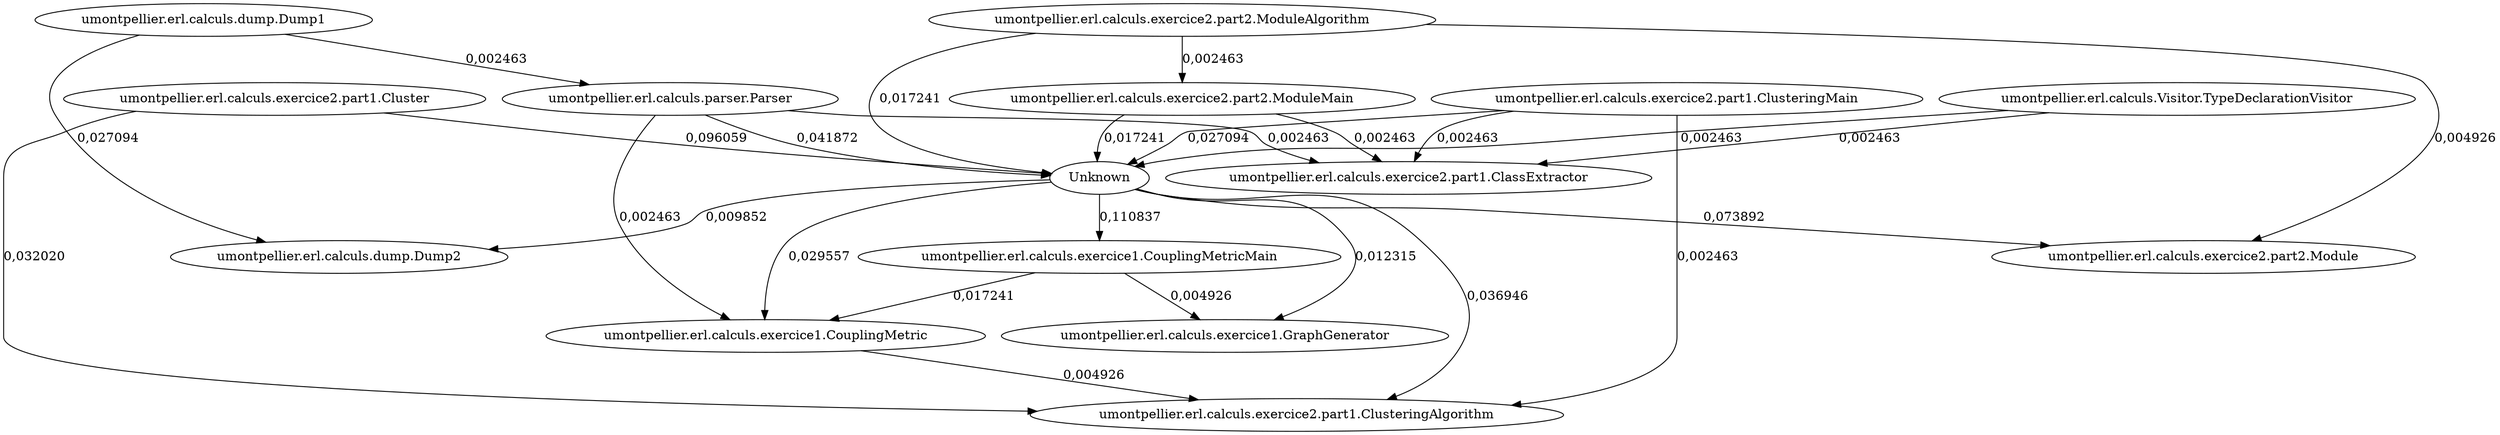 digraph Dendrogramme {
    "umontpellier.erl.calculs.dump.Dump1" -> "umontpellier.erl.calculs.parser.Parser" [label="0,002463"];
    "umontpellier.erl.calculs.dump.Dump1" -> "umontpellier.erl.calculs.dump.Dump2" [label="0,027094"];
    "umontpellier.erl.calculs.parser.Parser" -> "Unknown" [label="0,041872"];
    "umontpellier.erl.calculs.parser.Parser" -> "umontpellier.erl.calculs.exercice2.part1.ClassExtractor" [label="0,002463"];
    "umontpellier.erl.calculs.parser.Parser" -> "umontpellier.erl.calculs.exercice1.CouplingMetric" [label="0,002463"];
    "umontpellier.erl.calculs.exercice2.part2.ModuleMain" -> "Unknown" [label="0,017241"];
    "umontpellier.erl.calculs.exercice2.part2.ModuleMain" -> "umontpellier.erl.calculs.exercice2.part1.ClassExtractor" [label="0,002463"];
    "umontpellier.erl.calculs.exercice2.part1.Cluster" -> "Unknown" [label="0,096059"];
    "umontpellier.erl.calculs.exercice2.part1.Cluster" -> "umontpellier.erl.calculs.exercice2.part1.ClusteringAlgorithm" [label="0,032020"];
    "Unknown" -> "umontpellier.erl.calculs.exercice2.part2.Module" [label="0,073892"];
    "Unknown" -> "umontpellier.erl.calculs.dump.Dump2" [label="0,009852"];
    "Unknown" -> "umontpellier.erl.calculs.exercice1.CouplingMetricMain" [label="0,110837"];
    "Unknown" -> "umontpellier.erl.calculs.exercice1.GraphGenerator" [label="0,012315"];
    "Unknown" -> "umontpellier.erl.calculs.exercice1.CouplingMetric" [label="0,029557"];
    "Unknown" -> "umontpellier.erl.calculs.exercice2.part1.ClusteringAlgorithm" [label="0,036946"];
    "umontpellier.erl.calculs.exercice2.part1.ClusteringMain" -> "Unknown" [label="0,027094"];
    "umontpellier.erl.calculs.exercice2.part1.ClusteringMain" -> "umontpellier.erl.calculs.exercice2.part1.ClassExtractor" [label="0,002463"];
    "umontpellier.erl.calculs.exercice2.part1.ClusteringMain" -> "umontpellier.erl.calculs.exercice2.part1.ClusteringAlgorithm" [label="0,002463"];
    "umontpellier.erl.calculs.exercice1.CouplingMetricMain" -> "umontpellier.erl.calculs.exercice1.GraphGenerator" [label="0,004926"];
    "umontpellier.erl.calculs.exercice1.CouplingMetricMain" -> "umontpellier.erl.calculs.exercice1.CouplingMetric" [label="0,017241"];
    "umontpellier.erl.calculs.exercice2.part2.ModuleAlgorithm" -> "umontpellier.erl.calculs.exercice2.part2.ModuleMain" [label="0,002463"];
    "umontpellier.erl.calculs.exercice2.part2.ModuleAlgorithm" -> "Unknown" [label="0,017241"];
    "umontpellier.erl.calculs.exercice2.part2.ModuleAlgorithm" -> "umontpellier.erl.calculs.exercice2.part2.Module" [label="0,004926"];
    "umontpellier.erl.calculs.Visitor.TypeDeclarationVisitor" -> "Unknown" [label="0,002463"];
    "umontpellier.erl.calculs.Visitor.TypeDeclarationVisitor" -> "umontpellier.erl.calculs.exercice2.part1.ClassExtractor" [label="0,002463"];
    "umontpellier.erl.calculs.exercice1.CouplingMetric" -> "umontpellier.erl.calculs.exercice2.part1.ClusteringAlgorithm" [label="0,004926"];
}
